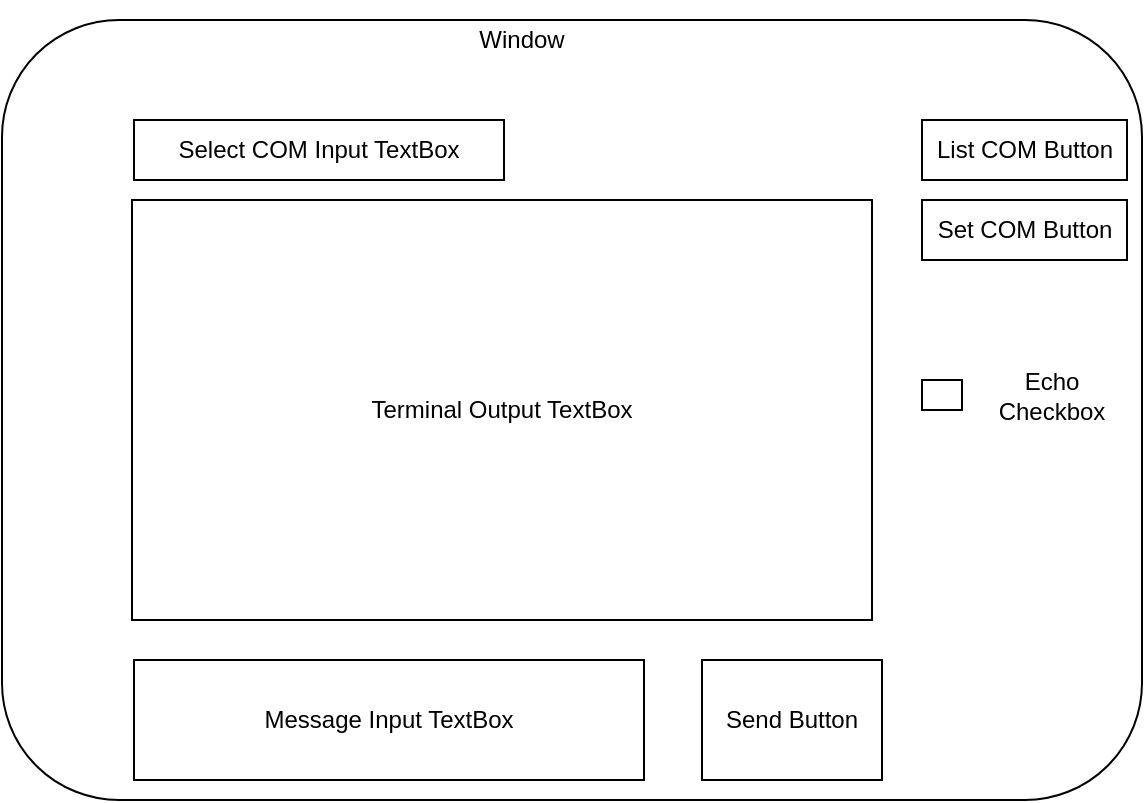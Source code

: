 <mxfile version="14.5.3" type="device" pages="4"><diagram id="C5RBs43oDa-KdzZeNtuy" name="UI"><mxGraphModel dx="782" dy="437" grid="1" gridSize="10" guides="1" tooltips="1" connect="1" arrows="1" fold="1" page="1" pageScale="1" pageWidth="827" pageHeight="1169" math="0" shadow="0"><root><mxCell id="WIyWlLk6GJQsqaUBKTNV-0"/><mxCell id="WIyWlLk6GJQsqaUBKTNV-1" parent="WIyWlLk6GJQsqaUBKTNV-0"/><mxCell id="WIyWlLk6GJQsqaUBKTNV-3" value="" style="rounded=1;whiteSpace=wrap;html=1;fontSize=12;glass=0;strokeWidth=1;shadow=0;" parent="WIyWlLk6GJQsqaUBKTNV-1" vertex="1"><mxGeometry x="160" y="80" width="570" height="390" as="geometry"/></mxCell><mxCell id="VQI6n1jMT1DMfhPbuDBP-0" value="Window" style="text;html=1;strokeColor=none;fillColor=none;align=center;verticalAlign=middle;whiteSpace=wrap;rounded=0;" vertex="1" parent="WIyWlLk6GJQsqaUBKTNV-1"><mxGeometry x="370" y="70" width="100" height="40" as="geometry"/></mxCell><mxCell id="VQI6n1jMT1DMfhPbuDBP-1" value="Terminal Output TextBox" style="rounded=0;whiteSpace=wrap;html=1;" vertex="1" parent="WIyWlLk6GJQsqaUBKTNV-1"><mxGeometry x="225" y="170" width="370" height="210" as="geometry"/></mxCell><mxCell id="VQI6n1jMT1DMfhPbuDBP-2" value="Message Input TextBox" style="rounded=0;whiteSpace=wrap;html=1;" vertex="1" parent="WIyWlLk6GJQsqaUBKTNV-1"><mxGeometry x="226" y="400" width="255" height="60" as="geometry"/></mxCell><mxCell id="VQI6n1jMT1DMfhPbuDBP-3" value="Send Button" style="rounded=0;whiteSpace=wrap;html=1;" vertex="1" parent="WIyWlLk6GJQsqaUBKTNV-1"><mxGeometry x="510" y="400" width="90" height="60" as="geometry"/></mxCell><mxCell id="VQI6n1jMT1DMfhPbuDBP-4" value="Select COM Input TextBox" style="rounded=0;whiteSpace=wrap;html=1;" vertex="1" parent="WIyWlLk6GJQsqaUBKTNV-1"><mxGeometry x="226" y="130" width="185" height="30" as="geometry"/></mxCell><mxCell id="igOAcDcyyPo85hHk_hVR-0" value="" style="rounded=0;whiteSpace=wrap;html=1;" vertex="1" parent="WIyWlLk6GJQsqaUBKTNV-1"><mxGeometry x="620" y="260" width="20" height="15" as="geometry"/></mxCell><mxCell id="igOAcDcyyPo85hHk_hVR-2" value="Echo Checkbox" style="text;html=1;strokeColor=none;fillColor=none;align=center;verticalAlign=middle;whiteSpace=wrap;rounded=0;" vertex="1" parent="WIyWlLk6GJQsqaUBKTNV-1"><mxGeometry x="650" y="250" width="70" height="35" as="geometry"/></mxCell><mxCell id="Y5lQO3SVDTrE-cum12dU-1" value="List COM Button" style="rounded=0;whiteSpace=wrap;html=1;" vertex="1" parent="WIyWlLk6GJQsqaUBKTNV-1"><mxGeometry x="620" y="130" width="102.5" height="30" as="geometry"/></mxCell><mxCell id="Y5lQO3SVDTrE-cum12dU-2" value="Set COM Button" style="rounded=0;whiteSpace=wrap;html=1;" vertex="1" parent="WIyWlLk6GJQsqaUBKTNV-1"><mxGeometry x="620" y="170" width="102.5" height="30" as="geometry"/></mxCell></root></mxGraphModel></diagram><diagram id="j2Ya111Fw4fpo-8q6ym5" name="Serial Port Init"><mxGraphModel dx="782" dy="437" grid="1" gridSize="10" guides="1" tooltips="1" connect="1" arrows="1" fold="1" page="1" pageScale="1" pageWidth="850" pageHeight="1100" math="0" shadow="0"><root><mxCell id="4F1Qc4zdkVspAqIBcH6q-0"/><mxCell id="4F1Qc4zdkVspAqIBcH6q-1" parent="4F1Qc4zdkVspAqIBcH6q-0"/><mxCell id="4F1Qc4zdkVspAqIBcH6q-4" value="" style="edgeStyle=orthogonalEdgeStyle;rounded=0;orthogonalLoop=1;jettySize=auto;html=1;entryX=0.5;entryY=0;entryDx=0;entryDy=0;" edge="1" parent="4F1Qc4zdkVspAqIBcH6q-1" source="4F1Qc4zdkVspAqIBcH6q-2" target="VlCXBBU7AvH0uk2upYPb-2"><mxGeometry relative="1" as="geometry"/></mxCell><mxCell id="4F1Qc4zdkVspAqIBcH6q-2" value="Default state at initial Start-up" style="rounded=1;whiteSpace=wrap;html=1;" vertex="1" parent="4F1Qc4zdkVspAqIBcH6q-1"><mxGeometry x="340" y="30" width="120" height="60" as="geometry"/></mxCell><mxCell id="4F1Qc4zdkVspAqIBcH6q-9" value="Yes" style="edgeStyle=orthogonalEdgeStyle;rounded=0;orthogonalLoop=1;jettySize=auto;html=1;exitX=0;exitY=0.5;exitDx=0;exitDy=0;entryX=0;entryY=0.5;entryDx=0;entryDy=0;" edge="1" parent="4F1Qc4zdkVspAqIBcH6q-1" source="VlCXBBU7AvH0uk2upYPb-2" target="4F1Qc4zdkVspAqIBcH6q-8"><mxGeometry x="-0.868" relative="1" as="geometry"><mxPoint x="400" y="490" as="sourcePoint"/><Array as="points"><mxPoint x="325" y="180"/><mxPoint x="325" y="430"/></Array><mxPoint as="offset"/></mxGeometry></mxCell><mxCell id="4F1Qc4zdkVspAqIBcH6q-7" value="" style="edgeStyle=orthogonalEdgeStyle;rounded=0;orthogonalLoop=1;jettySize=auto;html=1;entryX=1;entryY=0.5;entryDx=0;entryDy=0;exitX=1;exitY=0.5;exitDx=0;exitDy=0;" edge="1" parent="4F1Qc4zdkVspAqIBcH6q-1" source="4F1Qc4zdkVspAqIBcH6q-6" target="4F1Qc4zdkVspAqIBcH6q-2"><mxGeometry relative="1" as="geometry"/></mxCell><mxCell id="4F1Qc4zdkVspAqIBcH6q-6" value="Request user for COM port in terminal" style="rounded=1;whiteSpace=wrap;html=1;" vertex="1" parent="4F1Qc4zdkVspAqIBcH6q-1"><mxGeometry x="490" y="290" width="120" height="60" as="geometry"/></mxCell><mxCell id="4F1Qc4zdkVspAqIBcH6q-11" value="" style="edgeStyle=orthogonalEdgeStyle;rounded=0;orthogonalLoop=1;jettySize=auto;html=1;" edge="1" parent="4F1Qc4zdkVspAqIBcH6q-1" source="4F1Qc4zdkVspAqIBcH6q-8" target="4F1Qc4zdkVspAqIBcH6q-10"><mxGeometry relative="1" as="geometry"/></mxCell><mxCell id="4F1Qc4zdkVspAqIBcH6q-8" value="Set COM settings and open port" style="rounded=1;whiteSpace=wrap;html=1;" vertex="1" parent="4F1Qc4zdkVspAqIBcH6q-1"><mxGeometry x="340" y="400" width="120" height="60" as="geometry"/></mxCell><mxCell id="4F1Qc4zdkVspAqIBcH6q-16" value="No" style="edgeStyle=orthogonalEdgeStyle;rounded=0;orthogonalLoop=1;jettySize=auto;html=1;" edge="1" parent="4F1Qc4zdkVspAqIBcH6q-1" source="4F1Qc4zdkVspAqIBcH6q-10" target="4F1Qc4zdkVspAqIBcH6q-15"><mxGeometry relative="1" as="geometry"/></mxCell><mxCell id="4F1Qc4zdkVspAqIBcH6q-10" value="Port busy / COM invalid?" style="rhombus;whiteSpace=wrap;html=1;" vertex="1" parent="4F1Qc4zdkVspAqIBcH6q-1"><mxGeometry x="360" y="490" width="80" height="80" as="geometry"/></mxCell><mxCell id="4F1Qc4zdkVspAqIBcH6q-12" value="Yes" style="edgeStyle=orthogonalEdgeStyle;rounded=0;orthogonalLoop=1;jettySize=auto;html=1;entryX=0;entryY=0.5;entryDx=0;entryDy=0;" edge="1" parent="4F1Qc4zdkVspAqIBcH6q-1" source="4F1Qc4zdkVspAqIBcH6q-10" target="4F1Qc4zdkVspAqIBcH6q-13"><mxGeometry relative="1" as="geometry"><mxPoint x="470" y="530" as="sourcePoint"/><mxPoint x="580" y="460" as="targetPoint"/><Array as="points"><mxPoint x="480" y="530"/></Array></mxGeometry></mxCell><mxCell id="4F1Qc4zdkVspAqIBcH6q-13" value="Return Invalid port message to terminal" style="rounded=1;whiteSpace=wrap;html=1;" vertex="1" parent="4F1Qc4zdkVspAqIBcH6q-1"><mxGeometry x="480" y="500" width="120" height="60" as="geometry"/></mxCell><mxCell id="4F1Qc4zdkVspAqIBcH6q-14" value="" style="edgeStyle=orthogonalEdgeStyle;rounded=0;orthogonalLoop=1;jettySize=auto;html=1;entryX=1;entryY=0.5;entryDx=0;entryDy=0;exitX=1;exitY=0.5;exitDx=0;exitDy=0;" edge="1" parent="4F1Qc4zdkVspAqIBcH6q-1" source="4F1Qc4zdkVspAqIBcH6q-13" target="4F1Qc4zdkVspAqIBcH6q-2"><mxGeometry relative="1" as="geometry"><mxPoint x="600" y="620" as="sourcePoint"/><mxPoint x="610" y="220" as="targetPoint"/><Array as="points"><mxPoint x="630" y="530"/><mxPoint x="630" y="60"/></Array></mxGeometry></mxCell><mxCell id="4F1Qc4zdkVspAqIBcH6q-15" value="Return success message" style="rounded=1;whiteSpace=wrap;html=1;" vertex="1" parent="4F1Qc4zdkVspAqIBcH6q-1"><mxGeometry x="340" y="600" width="120" height="60" as="geometry"/></mxCell><mxCell id="VlCXBBU7AvH0uk2upYPb-1" value="Yes" style="edgeStyle=orthogonalEdgeStyle;rounded=0;orthogonalLoop=1;jettySize=auto;html=1;exitX=1;exitY=0.5;exitDx=0;exitDy=0;entryX=0;entryY=0.5;entryDx=0;entryDy=0;" edge="1" parent="4F1Qc4zdkVspAqIBcH6q-1" source="VlCXBBU7AvH0uk2upYPb-0" target="4F1Qc4zdkVspAqIBcH6q-6"><mxGeometry x="-0.303" relative="1" as="geometry"><mxPoint x="400" y="400" as="sourcePoint"/><mxPoint x="450" y="410" as="targetPoint"/><Array as="points"/><mxPoint as="offset"/></mxGeometry></mxCell><mxCell id="VlCXBBU7AvH0uk2upYPb-0" value="User attempts to send message?" style="rhombus;whiteSpace=wrap;html=1;" vertex="1" parent="4F1Qc4zdkVspAqIBcH6q-1"><mxGeometry x="345" y="270" width="110" height="100" as="geometry"/></mxCell><mxCell id="VlCXBBU7AvH0uk2upYPb-6" value="No" style="edgeStyle=orthogonalEdgeStyle;rounded=0;orthogonalLoop=1;jettySize=auto;html=1;" edge="1" parent="4F1Qc4zdkVspAqIBcH6q-1" source="VlCXBBU7AvH0uk2upYPb-2" target="VlCXBBU7AvH0uk2upYPb-0"><mxGeometry relative="1" as="geometry"/></mxCell><mxCell id="VlCXBBU7AvH0uk2upYPb-2" value="User set COM port Value?" style="rhombus;whiteSpace=wrap;html=1;" vertex="1" parent="4F1Qc4zdkVspAqIBcH6q-1"><mxGeometry x="345" y="120" width="110" height="120" as="geometry"/></mxCell></root></mxGraphModel></diagram><diagram id="GpZIorRW08Y700v-56Wo" name="Serial Port Send"><mxGraphModel dx="782" dy="437" grid="1" gridSize="10" guides="1" tooltips="1" connect="1" arrows="1" fold="1" page="1" pageScale="1" pageWidth="850" pageHeight="1100" math="0" shadow="0"><root><mxCell id="aBipNQn3-AvBUqk2bxG8-0"/><mxCell id="aBipNQn3-AvBUqk2bxG8-1" parent="aBipNQn3-AvBUqk2bxG8-0"/><mxCell id="ZJ9Al0kS4BlE6OFtYXHg-2" value="" style="edgeStyle=orthogonalEdgeStyle;rounded=0;orthogonalLoop=1;jettySize=auto;html=1;entryX=0.5;entryY=0;entryDx=0;entryDy=0;" edge="1" parent="aBipNQn3-AvBUqk2bxG8-1" source="ZJ9Al0kS4BlE6OFtYXHg-0" target="W4UCT6hbfEV4_a1l6ap3-0"><mxGeometry relative="1" as="geometry"><mxPoint x="400" y="100" as="targetPoint"/></mxGeometry></mxCell><mxCell id="ZJ9Al0kS4BlE6OFtYXHg-0" value="User inputs data on message slot" style="rounded=1;whiteSpace=wrap;html=1;" vertex="1" parent="aBipNQn3-AvBUqk2bxG8-1"><mxGeometry x="340" y="130" width="120" height="60" as="geometry"/></mxCell><mxCell id="ZJ9Al0kS4BlE6OFtYXHg-6" value="" style="edgeStyle=orthogonalEdgeStyle;rounded=0;orthogonalLoop=1;jettySize=auto;html=1;" edge="1" parent="aBipNQn3-AvBUqk2bxG8-1" source="ZJ9Al0kS4BlE6OFtYXHg-3" target="ZJ9Al0kS4BlE6OFtYXHg-5"><mxGeometry relative="1" as="geometry"/></mxCell><mxCell id="ZJ9Al0kS4BlE6OFtYXHg-3" value="Load into transmit_msg array" style="whiteSpace=wrap;html=1;rounded=1;" vertex="1" parent="aBipNQn3-AvBUqk2bxG8-1"><mxGeometry x="340" y="390" width="120" height="60" as="geometry"/></mxCell><mxCell id="ZJ9Al0kS4BlE6OFtYXHg-8" value="" style="edgeStyle=orthogonalEdgeStyle;rounded=0;orthogonalLoop=1;jettySize=auto;html=1;" edge="1" parent="aBipNQn3-AvBUqk2bxG8-1" source="ZJ9Al0kS4BlE6OFtYXHg-5" target="ZJ9Al0kS4BlE6OFtYXHg-7"><mxGeometry relative="1" as="geometry"/></mxCell><mxCell id="ZJ9Al0kS4BlE6OFtYXHg-5" value="Generate CRC and append to message array" style="whiteSpace=wrap;html=1;rounded=1;" vertex="1" parent="aBipNQn3-AvBUqk2bxG8-1"><mxGeometry x="340" y="480" width="120" height="60" as="geometry"/></mxCell><mxCell id="3LQ6WWgL5Z4bxGOW1PKG-3" value="" style="edgeStyle=orthogonalEdgeStyle;rounded=0;orthogonalLoop=1;jettySize=auto;html=1;" edge="1" parent="aBipNQn3-AvBUqk2bxG8-1" source="ZJ9Al0kS4BlE6OFtYXHg-7" target="3LQ6WWgL5Z4bxGOW1PKG-2"><mxGeometry relative="1" as="geometry"/></mxCell><mxCell id="ZJ9Al0kS4BlE6OFtYXHg-7" value="Transmit" style="whiteSpace=wrap;html=1;rounded=1;" vertex="1" parent="aBipNQn3-AvBUqk2bxG8-1"><mxGeometry x="340" y="580" width="120" height="60" as="geometry"/></mxCell><mxCell id="ZJ9Al0kS4BlE6OFtYXHg-15" value="Yes" style="edgeStyle=orthogonalEdgeStyle;rounded=0;orthogonalLoop=1;jettySize=auto;html=1;entryX=0.5;entryY=0;entryDx=0;entryDy=0;" edge="1" parent="aBipNQn3-AvBUqk2bxG8-1" source="ZJ9Al0kS4BlE6OFtYXHg-9" target="DUZyEDQXJeNipjnG4udw-0"><mxGeometry x="0.6" relative="1" as="geometry"><mxPoint x="400" y="960" as="targetPoint"/><mxPoint as="offset"/></mxGeometry></mxCell><mxCell id="ZJ9Al0kS4BlE6OFtYXHg-9" value="Acknowledge received?" style="rhombus;whiteSpace=wrap;html=1;" vertex="1" parent="aBipNQn3-AvBUqk2bxG8-1"><mxGeometry x="355" y="840" width="90" height="90" as="geometry"/></mxCell><mxCell id="ZJ9Al0kS4BlE6OFtYXHg-11" value="No" style="edgeStyle=orthogonalEdgeStyle;rounded=0;orthogonalLoop=1;jettySize=auto;html=1;entryX=0.5;entryY=1;entryDx=0;entryDy=0;exitX=1;exitY=0.5;exitDx=0;exitDy=0;" edge="1" parent="aBipNQn3-AvBUqk2bxG8-1" source="ZJ9Al0kS4BlE6OFtYXHg-9" target="3LQ6WWgL5Z4bxGOW1PKG-0"><mxGeometry x="-0.667" relative="1" as="geometry"><mxPoint x="520" y="660" as="sourcePoint"/><mxPoint x="520" y="710" as="targetPoint"/><Array as="points"><mxPoint x="600" y="885"/></Array><mxPoint as="offset"/></mxGeometry></mxCell><mxCell id="DUZyEDQXJeNipjnG4udw-3" value="" style="edgeStyle=orthogonalEdgeStyle;rounded=0;orthogonalLoop=1;jettySize=auto;html=1;entryX=0.5;entryY=0;entryDx=0;entryDy=0;" edge="1" parent="aBipNQn3-AvBUqk2bxG8-1" source="ZJ9Al0kS4BlE6OFtYXHg-14" target="DUZyEDQXJeNipjnG4udw-2"><mxGeometry relative="1" as="geometry"><mxPoint x="400" y="1190" as="targetPoint"/></mxGeometry></mxCell><mxCell id="ZJ9Al0kS4BlE6OFtYXHg-14" value="Echo message to terminal" style="rounded=1;whiteSpace=wrap;html=1;" vertex="1" parent="aBipNQn3-AvBUqk2bxG8-1"><mxGeometry x="340" y="1090" width="120" height="60" as="geometry"/></mxCell><mxCell id="DUZyEDQXJeNipjnG4udw-1" value="Yes" style="edgeStyle=orthogonalEdgeStyle;rounded=0;orthogonalLoop=1;jettySize=auto;html=1;" edge="1" parent="aBipNQn3-AvBUqk2bxG8-1" source="DUZyEDQXJeNipjnG4udw-0" target="ZJ9Al0kS4BlE6OFtYXHg-14"><mxGeometry relative="1" as="geometry"/></mxCell><mxCell id="DUZyEDQXJeNipjnG4udw-0" value="Echo is true?" style="rhombus;whiteSpace=wrap;html=1;" vertex="1" parent="aBipNQn3-AvBUqk2bxG8-1"><mxGeometry x="355" y="970" width="90" height="90" as="geometry"/></mxCell><mxCell id="DUZyEDQXJeNipjnG4udw-2" value="Return" style="rounded=1;whiteSpace=wrap;html=1;" vertex="1" parent="aBipNQn3-AvBUqk2bxG8-1"><mxGeometry x="340" y="1240" width="120" height="60" as="geometry"/></mxCell><mxCell id="DUZyEDQXJeNipjnG4udw-4" value="No" style="edgeStyle=orthogonalEdgeStyle;rounded=0;orthogonalLoop=1;jettySize=auto;html=1;exitX=1;exitY=0.5;exitDx=0;exitDy=0;entryX=1;entryY=0.5;entryDx=0;entryDy=0;" edge="1" parent="aBipNQn3-AvBUqk2bxG8-1" source="DUZyEDQXJeNipjnG4udw-0" target="DUZyEDQXJeNipjnG4udw-2"><mxGeometry x="-0.615" relative="1" as="geometry"><mxPoint x="510" y="1020" as="sourcePoint"/><mxPoint x="460" y="1220" as="targetPoint"/><Array as="points"><mxPoint x="510" y="1015"/><mxPoint x="510" y="1270"/></Array><mxPoint as="offset"/></mxGeometry></mxCell><mxCell id="W4UCT6hbfEV4_a1l6ap3-1" value="Yes" style="edgeStyle=orthogonalEdgeStyle;rounded=0;orthogonalLoop=1;jettySize=auto;html=1;" edge="1" parent="aBipNQn3-AvBUqk2bxG8-1" source="W4UCT6hbfEV4_a1l6ap3-0" target="ZJ9Al0kS4BlE6OFtYXHg-3"><mxGeometry relative="1" as="geometry"/></mxCell><mxCell id="W4UCT6hbfEV4_a1l6ap3-3" value="No" style="edgeStyle=orthogonalEdgeStyle;rounded=0;orthogonalLoop=1;jettySize=auto;html=1;" edge="1" parent="aBipNQn3-AvBUqk2bxG8-1" source="W4UCT6hbfEV4_a1l6ap3-0" target="W4UCT6hbfEV4_a1l6ap3-2"><mxGeometry relative="1" as="geometry"/></mxCell><mxCell id="W4UCT6hbfEV4_a1l6ap3-0" value="input data &amp;lt;= 100 &amp;amp; &amp;gt;= 0?" style="rhombus;whiteSpace=wrap;html=1;" vertex="1" parent="aBipNQn3-AvBUqk2bxG8-1"><mxGeometry x="345" y="250" width="110" height="100" as="geometry"/></mxCell><mxCell id="W4UCT6hbfEV4_a1l6ap3-5" value="" style="edgeStyle=orthogonalEdgeStyle;rounded=0;orthogonalLoop=1;jettySize=auto;html=1;" edge="1" parent="aBipNQn3-AvBUqk2bxG8-1" source="W4UCT6hbfEV4_a1l6ap3-2" target="W4UCT6hbfEV4_a1l6ap3-4"><mxGeometry relative="1" as="geometry"/></mxCell><mxCell id="W4UCT6hbfEV4_a1l6ap3-2" value="Print error message to terminal&amp;nbsp;" style="whiteSpace=wrap;html=1;rounded=1;" vertex="1" parent="aBipNQn3-AvBUqk2bxG8-1"><mxGeometry x="550" y="270" width="120" height="60" as="geometry"/></mxCell><mxCell id="W4UCT6hbfEV4_a1l6ap3-4" value="Return" style="whiteSpace=wrap;html=1;rounded=1;" vertex="1" parent="aBipNQn3-AvBUqk2bxG8-1"><mxGeometry x="550" y="410" width="120" height="60" as="geometry"/></mxCell><mxCell id="3LQ6WWgL5Z4bxGOW1PKG-0" value="Print error message to terminal&amp;nbsp;" style="whiteSpace=wrap;html=1;rounded=1;" vertex="1" parent="aBipNQn3-AvBUqk2bxG8-1"><mxGeometry x="540" y="930" width="120" height="60" as="geometry"/></mxCell><mxCell id="3LQ6WWgL5Z4bxGOW1PKG-4" value="No" style="edgeStyle=orthogonalEdgeStyle;rounded=0;orthogonalLoop=1;jettySize=auto;html=1;" edge="1" parent="aBipNQn3-AvBUqk2bxG8-1" source="3LQ6WWgL5Z4bxGOW1PKG-2" target="ZJ9Al0kS4BlE6OFtYXHg-9"><mxGeometry relative="1" as="geometry"/></mxCell><mxCell id="3LQ6WWgL5Z4bxGOW1PKG-5" value="Yes" style="edgeStyle=orthogonalEdgeStyle;rounded=0;orthogonalLoop=1;jettySize=auto;html=1;" edge="1" parent="aBipNQn3-AvBUqk2bxG8-1" source="3LQ6WWgL5Z4bxGOW1PKG-2" target="3LQ6WWgL5Z4bxGOW1PKG-0"><mxGeometry relative="1" as="geometry"/></mxCell><mxCell id="3LQ6WWgL5Z4bxGOW1PKG-2" value="read timeout occurred?" style="rhombus;whiteSpace=wrap;html=1;" vertex="1" parent="aBipNQn3-AvBUqk2bxG8-1"><mxGeometry x="355" y="710" width="90" height="90" as="geometry"/></mxCell><mxCell id="3LQ6WWgL5Z4bxGOW1PKG-6" value="" style="edgeStyle=orthogonalEdgeStyle;rounded=0;orthogonalLoop=1;jettySize=auto;html=1;exitX=0.5;exitY=1;exitDx=0;exitDy=0;entryX=1;entryY=0.5;entryDx=0;entryDy=0;" edge="1" parent="aBipNQn3-AvBUqk2bxG8-1" source="3LQ6WWgL5Z4bxGOW1PKG-0" target="DUZyEDQXJeNipjnG4udw-2"><mxGeometry relative="1" as="geometry"><mxPoint x="599.5" y="1040" as="sourcePoint"/><mxPoint x="599.5" y="1110" as="targetPoint"/></mxGeometry></mxCell></root></mxGraphModel></diagram><diagram id="5RGq5jj5liT8E2LM1hjN" name="Serial Port Receive"><mxGraphModel dx="782" dy="437" grid="1" gridSize="10" guides="1" tooltips="1" connect="1" arrows="1" fold="1" page="1" pageScale="1" pageWidth="850" pageHeight="1100" math="0" shadow="0"><root><mxCell id="SxTYIwr5F4cuEYMlaPJz-0"/><mxCell id="SxTYIwr5F4cuEYMlaPJz-1" parent="SxTYIwr5F4cuEYMlaPJz-0"/><mxCell id="RyMSfK8db2bjhGwvhlbP-2" value="" style="edgeStyle=orthogonalEdgeStyle;rounded=0;orthogonalLoop=1;jettySize=auto;html=1;" edge="1" parent="SxTYIwr5F4cuEYMlaPJz-1" source="RyMSfK8db2bjhGwvhlbP-0" target="RyMSfK8db2bjhGwvhlbP-1"><mxGeometry relative="1" as="geometry"/></mxCell><mxCell id="RyMSfK8db2bjhGwvhlbP-0" value="Message received" style="rounded=1;whiteSpace=wrap;html=1;" vertex="1" parent="SxTYIwr5F4cuEYMlaPJz-1"><mxGeometry x="340" y="30" width="120" height="60" as="geometry"/></mxCell><mxCell id="RyMSfK8db2bjhGwvhlbP-4" value="" style="edgeStyle=orthogonalEdgeStyle;rounded=0;orthogonalLoop=1;jettySize=auto;html=1;" edge="1" parent="SxTYIwr5F4cuEYMlaPJz-1" source="RyMSfK8db2bjhGwvhlbP-1" target="RyMSfK8db2bjhGwvhlbP-3"><mxGeometry relative="1" as="geometry"/></mxCell><mxCell id="RyMSfK8db2bjhGwvhlbP-1" value="Check Data integrity (CRC)" style="rounded=1;whiteSpace=wrap;html=1;" vertex="1" parent="SxTYIwr5F4cuEYMlaPJz-1"><mxGeometry x="340" y="120" width="120" height="60" as="geometry"/></mxCell><mxCell id="QLyIq5T5D4u_8uqJcXD5-2" value="Yes" style="edgeStyle=orthogonalEdgeStyle;rounded=0;orthogonalLoop=1;jettySize=auto;html=1;" edge="1" parent="SxTYIwr5F4cuEYMlaPJz-1" source="RyMSfK8db2bjhGwvhlbP-3" target="QLyIq5T5D4u_8uqJcXD5-0"><mxGeometry relative="1" as="geometry"/></mxCell><mxCell id="RyMSfK8db2bjhGwvhlbP-3" value="Data valid?" style="rhombus;whiteSpace=wrap;html=1;" vertex="1" parent="SxTYIwr5F4cuEYMlaPJz-1"><mxGeometry x="360" y="210" width="80" height="80" as="geometry"/></mxCell><mxCell id="D6Cy-HOgGAVq-7n9MJCe-0" value="" style="edgeStyle=orthogonalEdgeStyle;rounded=0;orthogonalLoop=1;jettySize=auto;html=1;" edge="1" parent="SxTYIwr5F4cuEYMlaPJz-1" source="RyMSfK8db2bjhGwvhlbP-5" target="RyMSfK8db2bjhGwvhlbP-11"><mxGeometry relative="1" as="geometry"/></mxCell><mxCell id="RyMSfK8db2bjhGwvhlbP-5" value="Echo data in terminal" style="rounded=1;whiteSpace=wrap;html=1;" vertex="1" parent="SxTYIwr5F4cuEYMlaPJz-1"><mxGeometry x="340" y="570" width="120" height="60" as="geometry"/></mxCell><mxCell id="RyMSfK8db2bjhGwvhlbP-11" value="return" style="rounded=1;whiteSpace=wrap;html=1;" vertex="1" parent="SxTYIwr5F4cuEYMlaPJz-1"><mxGeometry x="340" y="680" width="120" height="60" as="geometry"/></mxCell><mxCell id="D6Cy-HOgGAVq-7n9MJCe-1" value="No" style="edgeStyle=orthogonalEdgeStyle;rounded=0;orthogonalLoop=1;jettySize=auto;html=1;exitX=1;exitY=0.5;exitDx=0;exitDy=0;entryX=1;entryY=0.5;entryDx=0;entryDy=0;" edge="1" parent="SxTYIwr5F4cuEYMlaPJz-1" source="RyMSfK8db2bjhGwvhlbP-3" target="RyMSfK8db2bjhGwvhlbP-11"><mxGeometry x="-0.742" relative="1" as="geometry"><mxPoint x="410" y="430" as="sourcePoint"/><mxPoint x="410" y="480" as="targetPoint"/><mxPoint as="offset"/></mxGeometry></mxCell><mxCell id="QLyIq5T5D4u_8uqJcXD5-8" value="No" style="edgeStyle=orthogonalEdgeStyle;rounded=0;orthogonalLoop=1;jettySize=auto;html=1;" edge="1" parent="SxTYIwr5F4cuEYMlaPJz-1" source="QLyIq5T5D4u_8uqJcXD5-0" target="QLyIq5T5D4u_8uqJcXD5-7"><mxGeometry relative="1" as="geometry"/></mxCell><mxCell id="QLyIq5T5D4u_8uqJcXD5-0" value="Data is ack message?" style="rhombus;whiteSpace=wrap;html=1;" vertex="1" parent="SxTYIwr5F4cuEYMlaPJz-1"><mxGeometry x="360" y="330" width="80" height="80" as="geometry"/></mxCell><mxCell id="QLyIq5T5D4u_8uqJcXD5-1" value="Yes" style="edgeStyle=orthogonalEdgeStyle;rounded=0;orthogonalLoop=1;jettySize=auto;html=1;exitX=0;exitY=0.5;exitDx=0;exitDy=0;entryX=1;entryY=0.5;entryDx=0;entryDy=0;" edge="1" parent="SxTYIwr5F4cuEYMlaPJz-1" source="QLyIq5T5D4u_8uqJcXD5-0" target="QLyIq5T5D4u_8uqJcXD5-3"><mxGeometry relative="1" as="geometry"><mxPoint x="400" y="440" as="sourcePoint"/><mxPoint x="270" y="440" as="targetPoint"/><Array as="points"><mxPoint x="240" y="370"/><mxPoint x="240" y="370"/></Array></mxGeometry></mxCell><mxCell id="QLyIq5T5D4u_8uqJcXD5-3" value="set ack_received flag" style="rounded=1;whiteSpace=wrap;html=1;" vertex="1" parent="SxTYIwr5F4cuEYMlaPJz-1"><mxGeometry x="100" y="340" width="120" height="60" as="geometry"/></mxCell><mxCell id="QLyIq5T5D4u_8uqJcXD5-6" value="" style="edgeStyle=orthogonalEdgeStyle;rounded=0;orthogonalLoop=1;jettySize=auto;html=1;exitX=0.5;exitY=1;exitDx=0;exitDy=0;entryX=0;entryY=0.5;entryDx=0;entryDy=0;" edge="1" parent="SxTYIwr5F4cuEYMlaPJz-1" source="QLyIq5T5D4u_8uqJcXD5-3" target="RyMSfK8db2bjhGwvhlbP-11"><mxGeometry relative="1" as="geometry"><mxPoint x="410" y="580" as="sourcePoint"/><mxPoint x="410" y="630" as="targetPoint"/></mxGeometry></mxCell><mxCell id="QLyIq5T5D4u_8uqJcXD5-9" value="No" style="edgeStyle=orthogonalEdgeStyle;rounded=0;orthogonalLoop=1;jettySize=auto;html=1;" edge="1" parent="SxTYIwr5F4cuEYMlaPJz-1" source="QLyIq5T5D4u_8uqJcXD5-7" target="RyMSfK8db2bjhGwvhlbP-5"><mxGeometry relative="1" as="geometry"/></mxCell><mxCell id="QLyIq5T5D4u_8uqJcXD5-11" value="Yes" style="edgeStyle=orthogonalEdgeStyle;rounded=0;orthogonalLoop=1;jettySize=auto;html=1;" edge="1" parent="SxTYIwr5F4cuEYMlaPJz-1" source="QLyIq5T5D4u_8uqJcXD5-7" target="QLyIq5T5D4u_8uqJcXD5-10"><mxGeometry relative="1" as="geometry"/></mxCell><mxCell id="QLyIq5T5D4u_8uqJcXD5-7" value="Data is nack message?" style="rhombus;whiteSpace=wrap;html=1;" vertex="1" parent="SxTYIwr5F4cuEYMlaPJz-1"><mxGeometry x="360" y="440" width="80" height="80" as="geometry"/></mxCell><mxCell id="QLyIq5T5D4u_8uqJcXD5-10" value="clear ack_received flag" style="rounded=1;whiteSpace=wrap;html=1;" vertex="1" parent="SxTYIwr5F4cuEYMlaPJz-1"><mxGeometry x="180" y="450" width="120" height="60" as="geometry"/></mxCell><mxCell id="QLyIq5T5D4u_8uqJcXD5-13" value="" style="edgeStyle=orthogonalEdgeStyle;rounded=0;orthogonalLoop=1;jettySize=auto;html=1;exitX=0.5;exitY=1;exitDx=0;exitDy=0;entryX=0;entryY=0.5;entryDx=0;entryDy=0;" edge="1" parent="SxTYIwr5F4cuEYMlaPJz-1" source="QLyIq5T5D4u_8uqJcXD5-10" target="RyMSfK8db2bjhGwvhlbP-11"><mxGeometry relative="1" as="geometry"><mxPoint x="170" y="410" as="sourcePoint"/><mxPoint x="350" y="720" as="targetPoint"/></mxGeometry></mxCell></root></mxGraphModel></diagram></mxfile>